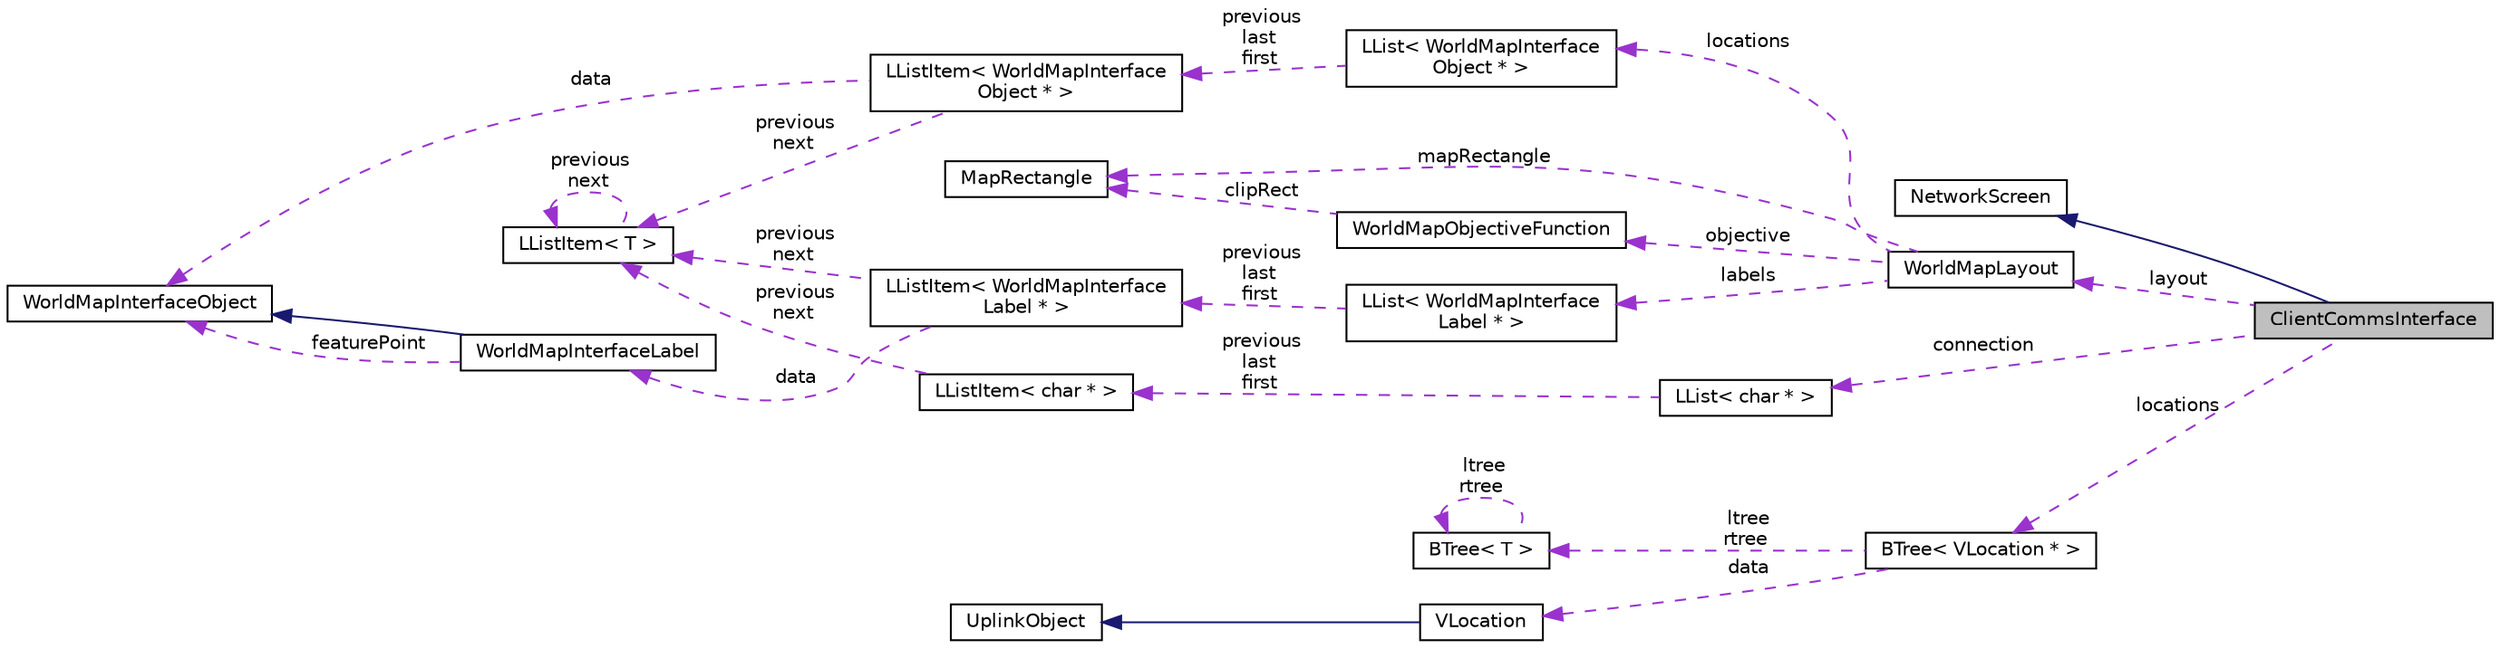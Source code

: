 digraph "ClientCommsInterface"
{
 // LATEX_PDF_SIZE
  edge [fontname="Helvetica",fontsize="10",labelfontname="Helvetica",labelfontsize="10"];
  node [fontname="Helvetica",fontsize="10",shape=record];
  rankdir="LR";
  Node1 [label="ClientCommsInterface",height=0.2,width=0.4,color="black", fillcolor="grey75", style="filled", fontcolor="black",tooltip=" "];
  Node2 -> Node1 [dir="back",color="midnightblue",fontsize="10",style="solid"];
  Node2 [label="NetworkScreen",height=0.2,width=0.4,color="black", fillcolor="white", style="filled",URL="$classNetworkScreen.html",tooltip=" "];
  Node3 -> Node1 [dir="back",color="darkorchid3",fontsize="10",style="dashed",label=" connection" ];
  Node3 [label="LList\< char * \>",height=0.2,width=0.4,color="black", fillcolor="white", style="filled",URL="$classLList.html",tooltip=" "];
  Node4 -> Node3 [dir="back",color="darkorchid3",fontsize="10",style="dashed",label=" previous\nlast\nfirst" ];
  Node4 [label="LListItem\< char * \>",height=0.2,width=0.4,color="black", fillcolor="white", style="filled",URL="$classLListItem.html",tooltip=" "];
  Node5 -> Node4 [dir="back",color="darkorchid3",fontsize="10",style="dashed",label=" previous\nnext" ];
  Node5 [label="LListItem\< T \>",height=0.2,width=0.4,color="black", fillcolor="white", style="filled",URL="$classLListItem.html",tooltip=" "];
  Node5 -> Node5 [dir="back",color="darkorchid3",fontsize="10",style="dashed",label=" previous\nnext" ];
  Node6 -> Node1 [dir="back",color="darkorchid3",fontsize="10",style="dashed",label=" layout" ];
  Node6 [label="WorldMapLayout",height=0.2,width=0.4,color="black", fillcolor="white", style="filled",URL="$classWorldMapLayout.html",tooltip="The world map layout."];
  Node7 -> Node6 [dir="back",color="darkorchid3",fontsize="10",style="dashed",label=" locations" ];
  Node7 [label="LList\< WorldMapInterface\lObject * \>",height=0.2,width=0.4,color="black", fillcolor="white", style="filled",URL="$classLList.html",tooltip=" "];
  Node8 -> Node7 [dir="back",color="darkorchid3",fontsize="10",style="dashed",label=" previous\nlast\nfirst" ];
  Node8 [label="LListItem\< WorldMapInterface\lObject * \>",height=0.2,width=0.4,color="black", fillcolor="white", style="filled",URL="$classLListItem.html",tooltip=" "];
  Node9 -> Node8 [dir="back",color="darkorchid3",fontsize="10",style="dashed",label=" data" ];
  Node9 [label="WorldMapInterfaceObject",height=0.2,width=0.4,color="black", fillcolor="white", style="filled",URL="$classWorldMapInterfaceObject.html",tooltip=" "];
  Node5 -> Node8 [dir="back",color="darkorchid3",fontsize="10",style="dashed",label=" previous\nnext" ];
  Node10 -> Node6 [dir="back",color="darkorchid3",fontsize="10",style="dashed",label=" mapRectangle" ];
  Node10 [label="MapRectangle",height=0.2,width=0.4,color="black", fillcolor="white", style="filled",URL="$classMapRectangle.html",tooltip="Object for rectangles on world map."];
  Node11 -> Node6 [dir="back",color="darkorchid3",fontsize="10",style="dashed",label=" labels" ];
  Node11 [label="LList\< WorldMapInterface\lLabel * \>",height=0.2,width=0.4,color="black", fillcolor="white", style="filled",URL="$classLList.html",tooltip=" "];
  Node12 -> Node11 [dir="back",color="darkorchid3",fontsize="10",style="dashed",label=" previous\nlast\nfirst" ];
  Node12 [label="LListItem\< WorldMapInterface\lLabel * \>",height=0.2,width=0.4,color="black", fillcolor="white", style="filled",URL="$classLListItem.html",tooltip=" "];
  Node13 -> Node12 [dir="back",color="darkorchid3",fontsize="10",style="dashed",label=" data" ];
  Node13 [label="WorldMapInterfaceLabel",height=0.2,width=0.4,color="black", fillcolor="white", style="filled",URL="$classWorldMapInterfaceLabel.html",tooltip="The label for the object on the world map."];
  Node9 -> Node13 [dir="back",color="midnightblue",fontsize="10",style="solid"];
  Node9 -> Node13 [dir="back",color="darkorchid3",fontsize="10",style="dashed",label=" featurePoint" ];
  Node5 -> Node12 [dir="back",color="darkorchid3",fontsize="10",style="dashed",label=" previous\nnext" ];
  Node14 -> Node6 [dir="back",color="darkorchid3",fontsize="10",style="dashed",label=" objective" ];
  Node14 [label="WorldMapObjectiveFunction",height=0.2,width=0.4,color="black", fillcolor="white", style="filled",URL="$classWorldMapObjectiveFunction.html",tooltip=" "];
  Node10 -> Node14 [dir="back",color="darkorchid3",fontsize="10",style="dashed",label=" clipRect" ];
  Node15 -> Node1 [dir="back",color="darkorchid3",fontsize="10",style="dashed",label=" locations" ];
  Node15 [label="BTree\< VLocation * \>",height=0.2,width=0.4,color="black", fillcolor="white", style="filled",URL="$classBTree.html",tooltip=" "];
  Node16 -> Node15 [dir="back",color="darkorchid3",fontsize="10",style="dashed",label=" data" ];
  Node16 [label="VLocation",height=0.2,width=0.4,color="black", fillcolor="white", style="filled",URL="$classVLocation.html",tooltip=" "];
  Node17 -> Node16 [dir="back",color="midnightblue",fontsize="10",style="solid"];
  Node17 [label="UplinkObject",height=0.2,width=0.4,color="black", fillcolor="white", style="filled",URL="$classUplinkObject.html",tooltip="UplinkObject base class."];
  Node18 -> Node15 [dir="back",color="darkorchid3",fontsize="10",style="dashed",label=" ltree\nrtree" ];
  Node18 [label="BTree\< T \>",height=0.2,width=0.4,color="black", fillcolor="white", style="filled",URL="$classBTree.html",tooltip=" "];
  Node18 -> Node18 [dir="back",color="darkorchid3",fontsize="10",style="dashed",label=" ltree\nrtree" ];
}
